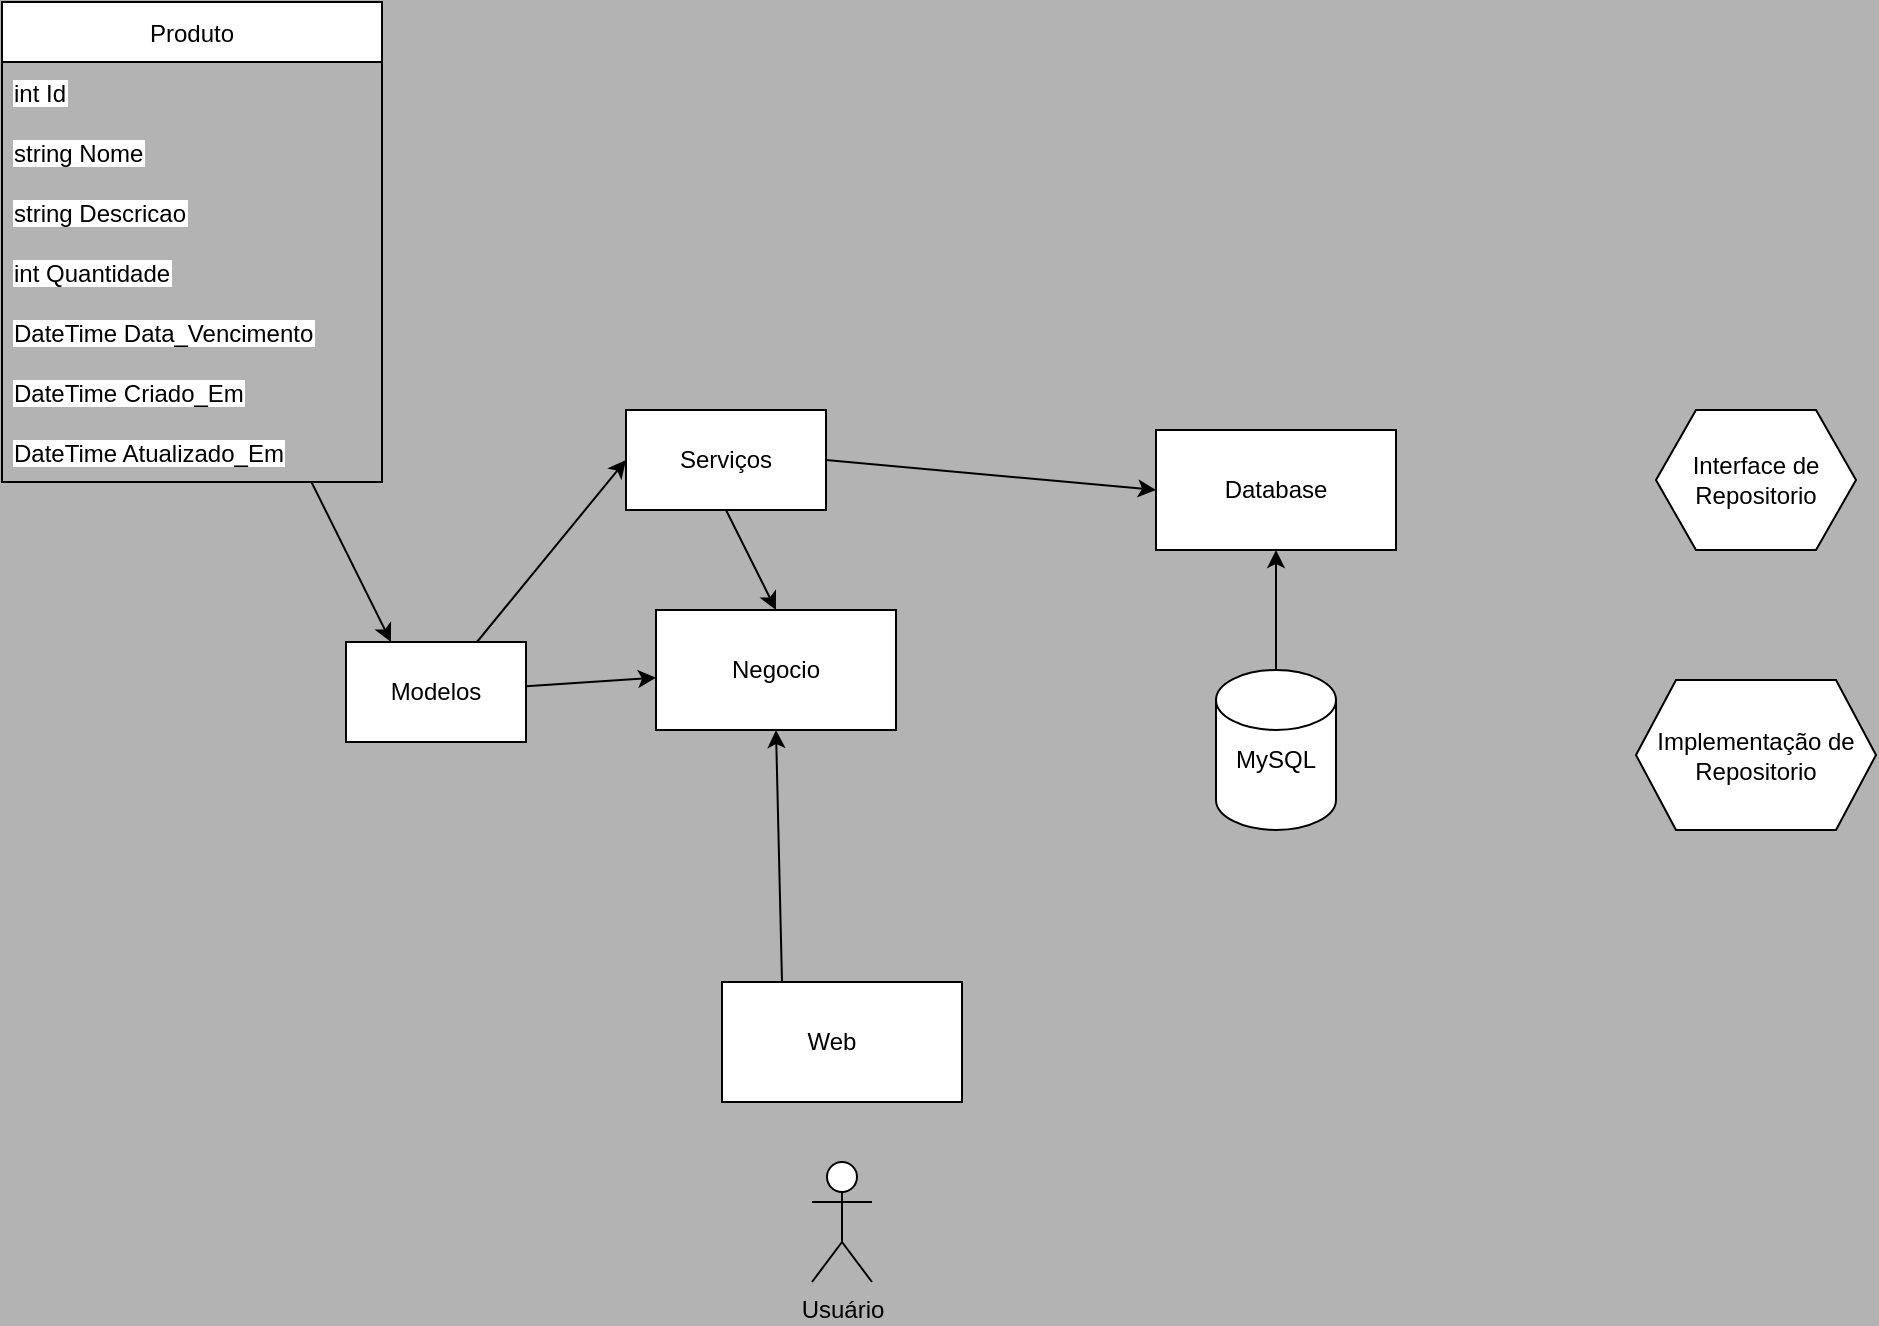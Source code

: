 <mxfile>
    <diagram id="TbOwoSDvTOo5ABHcH7dZ" name="Page-1">
        <mxGraphModel dx="1360" dy="786" grid="1" gridSize="10" guides="1" tooltips="1" connect="1" arrows="1" fold="1" page="1" pageScale="1" pageWidth="1169" pageHeight="827" background="#B3B3B3" math="0" shadow="0">
            <root>
                <mxCell id="0"/>
                <mxCell id="1" parent="0"/>
                <mxCell id="4" value="" style="group;rounded=0;" parent="1" vertex="1" connectable="0">
                    <mxGeometry x="693" y="307" width="120" height="60" as="geometry"/>
                </mxCell>
                <mxCell id="2" value="" style="rounded=0;whiteSpace=wrap;html=1;" parent="4" vertex="1">
                    <mxGeometry width="120" height="60" as="geometry"/>
                </mxCell>
                <mxCell id="3" value="Database" style="text;html=1;strokeColor=none;fillColor=none;align=center;verticalAlign=middle;whiteSpace=wrap;rounded=0;" parent="4" vertex="1">
                    <mxGeometry x="30" y="15" width="60" height="30" as="geometry"/>
                </mxCell>
                <mxCell id="5" value="" style="group;rounded=0;" parent="1" vertex="1" connectable="0">
                    <mxGeometry x="443" y="397" width="120" height="60" as="geometry"/>
                </mxCell>
                <mxCell id="6" value="" style="rounded=0;whiteSpace=wrap;html=1;" parent="5" vertex="1">
                    <mxGeometry width="120" height="60" as="geometry"/>
                </mxCell>
                <mxCell id="7" value="Negocio" style="text;html=1;strokeColor=none;fillColor=none;align=center;verticalAlign=middle;whiteSpace=wrap;rounded=0;" parent="5" vertex="1">
                    <mxGeometry x="30" y="15" width="60" height="30" as="geometry"/>
                </mxCell>
                <mxCell id="8" value="" style="group;rounded=0;" parent="1" vertex="1" connectable="0">
                    <mxGeometry x="476" y="583" width="120" height="60" as="geometry"/>
                </mxCell>
                <mxCell id="9" value="" style="rounded=0;whiteSpace=wrap;html=1;" parent="8" vertex="1">
                    <mxGeometry width="120" height="60" as="geometry"/>
                </mxCell>
                <mxCell id="10" value="Web" style="text;html=1;strokeColor=none;fillColor=none;align=center;verticalAlign=middle;whiteSpace=wrap;rounded=0;" parent="8" vertex="1">
                    <mxGeometry x="30" y="15" width="50" height="30" as="geometry"/>
                </mxCell>
                <mxCell id="13" value="" style="group;rounded=0;" parent="1" vertex="1" connectable="0">
                    <mxGeometry x="723" y="427" width="60" height="80" as="geometry"/>
                </mxCell>
                <mxCell id="11" value="" style="shape=cylinder3;whiteSpace=wrap;html=1;boundedLbl=1;backgroundOutline=1;size=15;rounded=0;" parent="13" vertex="1">
                    <mxGeometry width="60" height="80" as="geometry"/>
                </mxCell>
                <mxCell id="12" value="MySQL" style="text;html=1;strokeColor=none;fillColor=none;align=center;verticalAlign=middle;whiteSpace=wrap;rounded=0;" parent="13" vertex="1">
                    <mxGeometry y="30" width="60" height="30" as="geometry"/>
                </mxCell>
                <mxCell id="15" style="edgeStyle=none;html=1;exitX=0.25;exitY=0;exitDx=0;exitDy=0;entryX=0.5;entryY=1;entryDx=0;entryDy=0;rounded=0;" parent="1" source="9" target="6" edge="1">
                    <mxGeometry relative="1" as="geometry"/>
                </mxCell>
                <mxCell id="17" value="" style="edgeStyle=none;html=1;rounded=0;" parent="1" source="11" edge="1">
                    <mxGeometry relative="1" as="geometry">
                        <mxPoint x="753" y="367" as="targetPoint"/>
                    </mxGeometry>
                </mxCell>
                <mxCell id="32" style="edgeStyle=none;html=1;exitX=1;exitY=0.5;exitDx=0;exitDy=0;entryX=0;entryY=0.5;entryDx=0;entryDy=0;rounded=0;" parent="1" source="19" target="2" edge="1">
                    <mxGeometry relative="1" as="geometry"/>
                </mxCell>
                <mxCell id="33" style="edgeStyle=none;html=1;exitX=0.5;exitY=1;exitDx=0;exitDy=0;entryX=0.5;entryY=0;entryDx=0;entryDy=0;rounded=0;" parent="1" source="19" target="6" edge="1">
                    <mxGeometry relative="1" as="geometry"/>
                </mxCell>
                <mxCell id="19" value="Serviços" style="rounded=0;whiteSpace=wrap;html=1;" parent="1" vertex="1">
                    <mxGeometry x="428" y="297" width="100" height="50" as="geometry"/>
                </mxCell>
                <mxCell id="30" style="edgeStyle=none;html=1;rounded=0;" parent="1" source="20" target="6" edge="1">
                    <mxGeometry relative="1" as="geometry"/>
                </mxCell>
                <mxCell id="31" style="edgeStyle=none;html=1;entryX=0;entryY=0.5;entryDx=0;entryDy=0;rounded=0;" parent="1" source="20" target="19" edge="1">
                    <mxGeometry relative="1" as="geometry"/>
                </mxCell>
                <mxCell id="20" value="Modelos" style="rounded=0;whiteSpace=wrap;html=1;" parent="1" vertex="1">
                    <mxGeometry x="288" y="413" width="90" height="50" as="geometry"/>
                </mxCell>
                <mxCell id="27" value="Interface de Repositorio" style="shape=hexagon;perimeter=hexagonPerimeter2;whiteSpace=wrap;html=1;fixedSize=1;rounded=0;" parent="1" vertex="1">
                    <mxGeometry x="943" y="297" width="100" height="70" as="geometry"/>
                </mxCell>
                <mxCell id="28" value="Implementação de Repositorio" style="shape=hexagon;perimeter=hexagonPerimeter2;whiteSpace=wrap;html=1;fixedSize=1;rounded=0;" parent="1" vertex="1">
                    <mxGeometry x="933" y="432" width="120" height="75" as="geometry"/>
                </mxCell>
                <mxCell id="34" value="Usuário" style="shape=umlActor;verticalLabelPosition=bottom;verticalAlign=top;html=1;outlineConnect=0;rounded=0;" parent="1" vertex="1">
                    <mxGeometry x="521" y="673" width="30" height="60" as="geometry"/>
                </mxCell>
                <mxCell id="44" style="edgeStyle=none;html=1;entryX=0.25;entryY=0;entryDx=0;entryDy=0;rounded=0;" parent="1" source="35" target="20" edge="1">
                    <mxGeometry relative="1" as="geometry"/>
                </mxCell>
                <mxCell id="35" value="Produto" style="swimlane;fontStyle=0;childLayout=stackLayout;horizontal=1;startSize=30;horizontalStack=0;resizeParent=1;resizeParentMax=0;resizeLast=0;collapsible=1;marginBottom=0;rounded=0;labelBackgroundColor=default;" parent="1" vertex="1">
                    <mxGeometry x="116" y="93" width="190" height="240" as="geometry"/>
                </mxCell>
                <mxCell id="36" value="int Id" style="text;align=left;verticalAlign=middle;spacingLeft=4;spacingRight=4;overflow=hidden;points=[[0,0.5],[1,0.5]];portConstraint=eastwest;rotatable=0;rounded=0;labelBackgroundColor=default;" parent="35" vertex="1">
                    <mxGeometry y="30" width="190" height="30" as="geometry"/>
                </mxCell>
                <mxCell id="37" value="string Nome" style="text;strokeColor=none;fillColor=none;align=left;verticalAlign=middle;spacingLeft=4;spacingRight=4;overflow=hidden;points=[[0,0.5],[1,0.5]];portConstraint=eastwest;rotatable=0;rounded=0;labelBackgroundColor=default;" parent="35" vertex="1">
                    <mxGeometry y="60" width="190" height="30" as="geometry"/>
                </mxCell>
                <mxCell id="38" value="string Descricao" style="text;strokeColor=none;fillColor=none;align=left;verticalAlign=middle;spacingLeft=4;spacingRight=4;overflow=hidden;points=[[0,0.5],[1,0.5]];portConstraint=eastwest;rotatable=0;rounded=0;labelBackgroundColor=default;" parent="35" vertex="1">
                    <mxGeometry y="90" width="190" height="30" as="geometry"/>
                </mxCell>
                <mxCell id="39" value="int Quantidade" style="text;strokeColor=none;fillColor=none;align=left;verticalAlign=middle;spacingLeft=4;spacingRight=4;overflow=hidden;points=[[0,0.5],[1,0.5]];portConstraint=eastwest;rotatable=0;rounded=0;labelBackgroundColor=default;" parent="35" vertex="1">
                    <mxGeometry y="120" width="190" height="30" as="geometry"/>
                </mxCell>
                <mxCell id="41" value="DateTime Data_Vencimento" style="text;strokeColor=none;fillColor=none;align=left;verticalAlign=middle;spacingLeft=4;spacingRight=4;overflow=hidden;points=[[0,0.5],[1,0.5]];portConstraint=eastwest;rotatable=0;rounded=0;labelBackgroundColor=default;" parent="35" vertex="1">
                    <mxGeometry y="150" width="190" height="30" as="geometry"/>
                </mxCell>
                <mxCell id="42" value="DateTime Criado_Em" style="text;strokeColor=none;fillColor=none;align=left;verticalAlign=middle;spacingLeft=4;spacingRight=4;overflow=hidden;points=[[0,0.5],[1,0.5]];portConstraint=eastwest;rotatable=0;rounded=0;labelBackgroundColor=default;" parent="35" vertex="1">
                    <mxGeometry y="180" width="190" height="30" as="geometry"/>
                </mxCell>
                <mxCell id="43" value="DateTime Atualizado_Em" style="text;strokeColor=none;fillColor=none;align=left;verticalAlign=middle;spacingLeft=4;spacingRight=4;overflow=hidden;points=[[0,0.5],[1,0.5]];portConstraint=eastwest;rotatable=0;rounded=0;labelBackgroundColor=default;" parent="35" vertex="1">
                    <mxGeometry y="210" width="190" height="30" as="geometry"/>
                </mxCell>
            </root>
        </mxGraphModel>
    </diagram>
</mxfile>